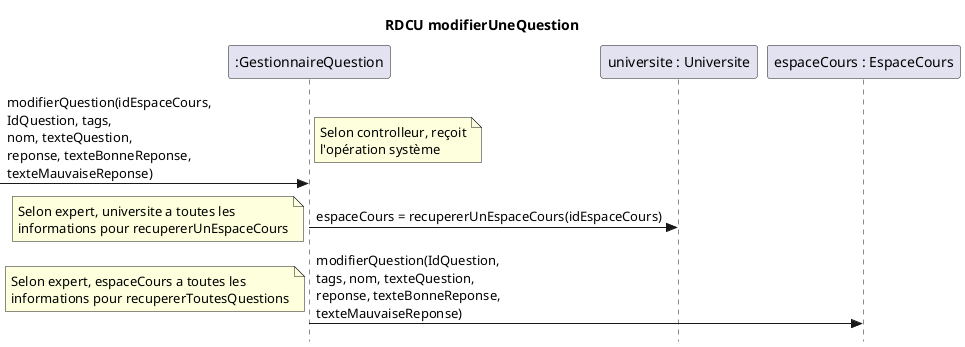 @startuml modifierQuestionFinal
skinparam style strictuml
skinparam defaultfontname Verdana
title RDCU modifierUneQuestion
participant ":GestionnaireQuestion" as gestionQ
participant "universite : Universite" as universite
participant "espaceCours : EspaceCours" as cours
-> gestionQ : modifierQuestion(idEspaceCours,\nIdQuestion, tags,\nnom, texteQuestion,\nreponse, texteBonneReponse,\ntexteMauvaiseReponse)
note left : Selon controlleur, reçoit\nl'opération système
gestionQ -> universite : espaceCours = recupererUnEspaceCours(idEspaceCours)
note left : Selon expert, universite a toutes les\ninformations pour recupererUnEspaceCours
gestionQ -> cours : modifierQuestion(IdQuestion,\ntags, nom, texteQuestion,\nreponse, texteBonneReponse,\ntexteMauvaiseReponse)
note left : Selon expert, espaceCours a toutes les\ninformations pour recupererToutesQuestions
@enduml